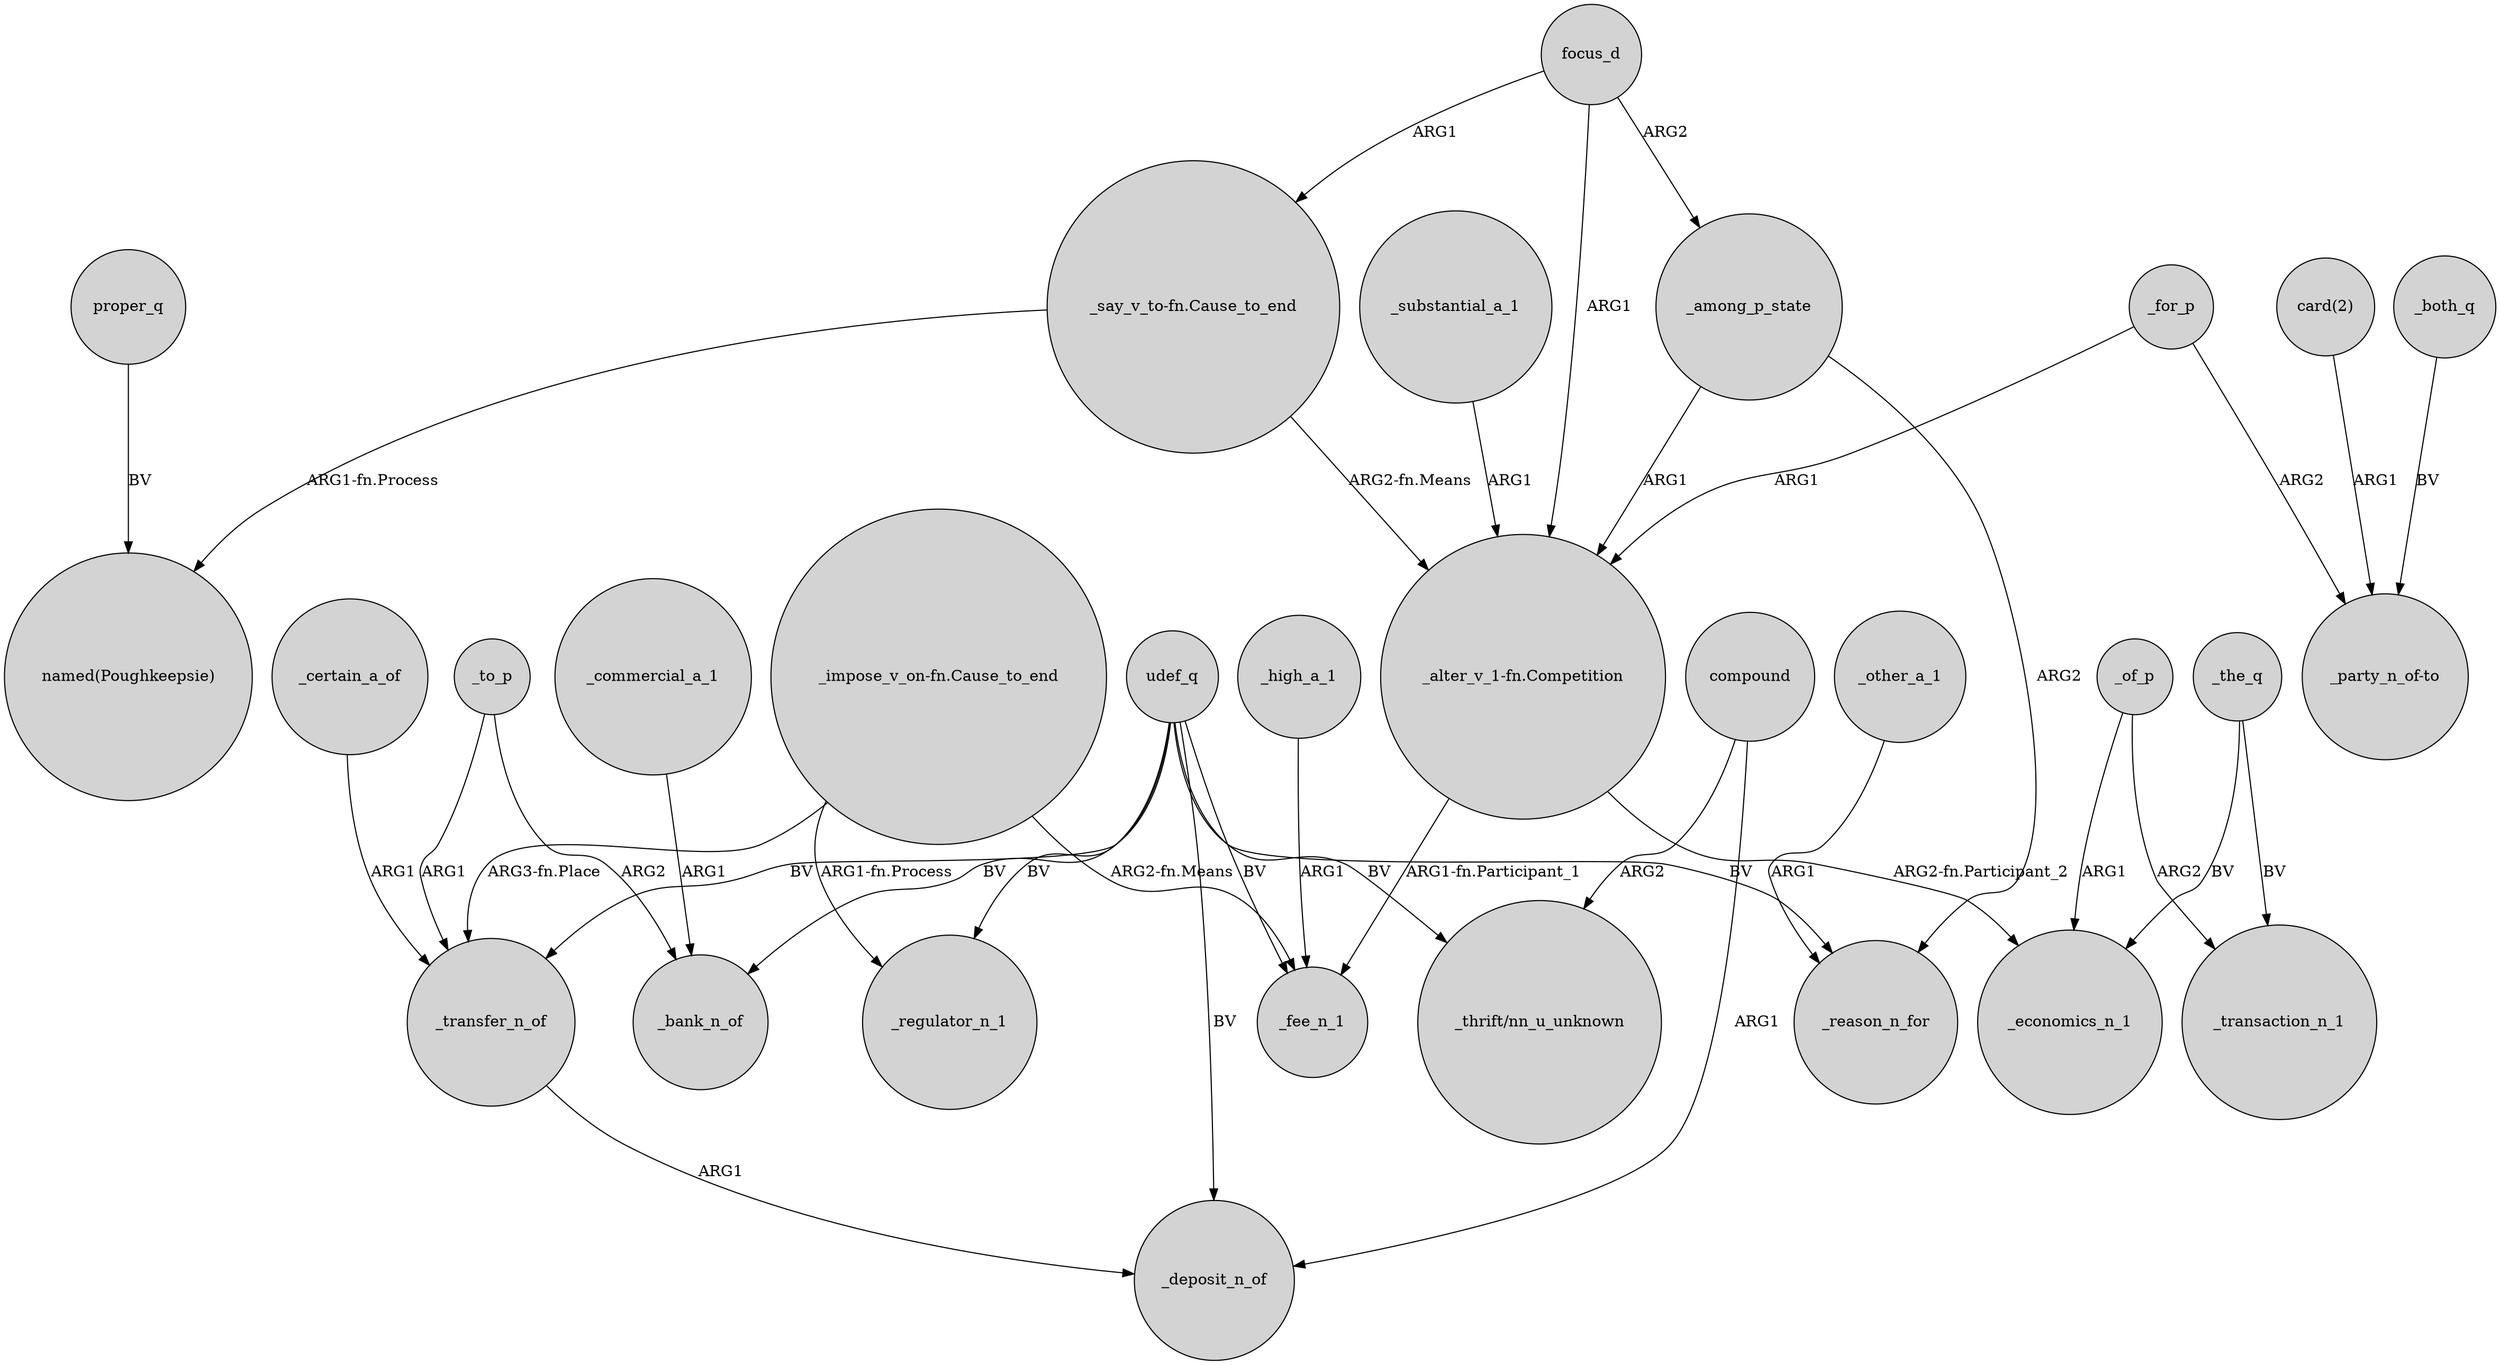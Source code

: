 digraph {
	node [shape=circle style=filled]
	"_say_v_to-fn.Cause_to_end" -> "named(Poughkeepsie)" [label="ARG1-fn.Process"]
	focus_d -> "_alter_v_1-fn.Competition" [label=ARG1]
	udef_q -> _regulator_n_1 [label=BV]
	udef_q -> _fee_n_1 [label=BV]
	_both_q -> "_party_n_of-to" [label=BV]
	udef_q -> _transfer_n_of [label=BV]
	focus_d -> "_say_v_to-fn.Cause_to_end" [label=ARG1]
	_other_a_1 -> _reason_n_for [label=ARG1]
	udef_q -> _bank_n_of [label=BV]
	"_alter_v_1-fn.Competition" -> _economics_n_1 [label="ARG2-fn.Participant_2"]
	_substantial_a_1 -> "_alter_v_1-fn.Competition" [label=ARG1]
	"_say_v_to-fn.Cause_to_end" -> "_alter_v_1-fn.Competition" [label="ARG2-fn.Means"]
	_high_a_1 -> _fee_n_1 [label=ARG1]
	_of_p -> _transaction_n_1 [label=ARG2]
	_transfer_n_of -> _deposit_n_of [label=ARG1]
	"_alter_v_1-fn.Competition" -> _fee_n_1 [label="ARG1-fn.Participant_1"]
	_of_p -> _economics_n_1 [label=ARG1]
	_the_q -> _transaction_n_1 [label=BV]
	_among_p_state -> _reason_n_for [label=ARG2]
	"_impose_v_on-fn.Cause_to_end" -> _fee_n_1 [label="ARG2-fn.Means"]
	"card(2)" -> "_party_n_of-to" [label=ARG1]
	proper_q -> "named(Poughkeepsie)" [label=BV]
	_the_q -> _economics_n_1 [label=BV]
	_for_p -> "_party_n_of-to" [label=ARG2]
	_to_p -> _transfer_n_of [label=ARG1]
	udef_q -> _reason_n_for [label=BV]
	compound -> "_thrift/nn_u_unknown" [label=ARG2]
	_for_p -> "_alter_v_1-fn.Competition" [label=ARG1]
	compound -> _deposit_n_of [label=ARG1]
	focus_d -> _among_p_state [label=ARG2]
	_among_p_state -> "_alter_v_1-fn.Competition" [label=ARG1]
	_to_p -> _bank_n_of [label=ARG2]
	_certain_a_of -> _transfer_n_of [label=ARG1]
	"_impose_v_on-fn.Cause_to_end" -> _regulator_n_1 [label="ARG1-fn.Process"]
	_commercial_a_1 -> _bank_n_of [label=ARG1]
	udef_q -> _deposit_n_of [label=BV]
	udef_q -> "_thrift/nn_u_unknown" [label=BV]
	"_impose_v_on-fn.Cause_to_end" -> _transfer_n_of [label="ARG3-fn.Place"]
}
